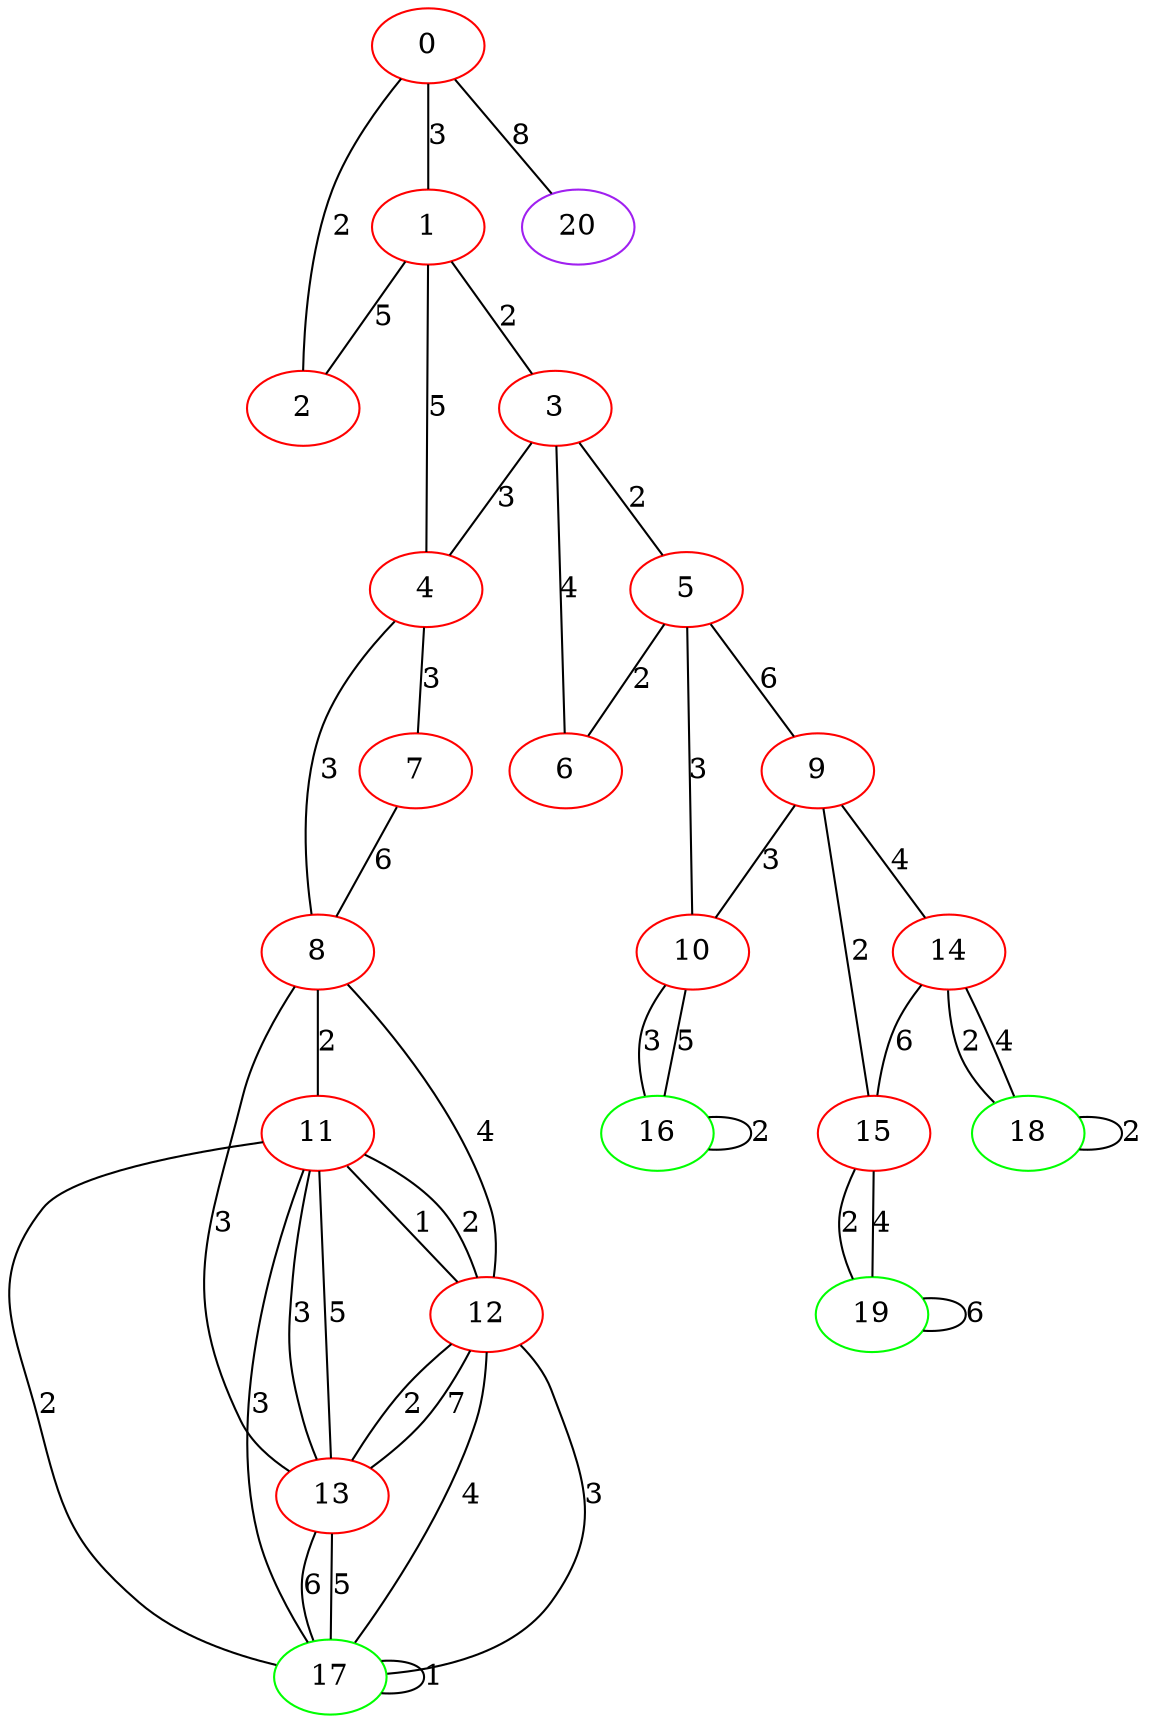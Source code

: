 graph "" {
0 [color=red, weight=1];
1 [color=red, weight=1];
2 [color=red, weight=1];
3 [color=red, weight=1];
4 [color=red, weight=1];
5 [color=red, weight=1];
6 [color=red, weight=1];
7 [color=red, weight=1];
8 [color=red, weight=1];
9 [color=red, weight=1];
10 [color=red, weight=1];
11 [color=red, weight=1];
12 [color=red, weight=1];
13 [color=red, weight=1];
14 [color=red, weight=1];
15 [color=red, weight=1];
16 [color=green, weight=2];
17 [color=green, weight=2];
18 [color=green, weight=2];
19 [color=green, weight=2];
20 [color=purple, weight=4];
0 -- 1  [key=0, label=3];
0 -- 2  [key=0, label=2];
0 -- 20  [key=0, label=8];
1 -- 2  [key=0, label=5];
1 -- 3  [key=0, label=2];
1 -- 4  [key=0, label=5];
3 -- 4  [key=0, label=3];
3 -- 5  [key=0, label=2];
3 -- 6  [key=0, label=4];
4 -- 8  [key=0, label=3];
4 -- 7  [key=0, label=3];
5 -- 9  [key=0, label=6];
5 -- 10  [key=0, label=3];
5 -- 6  [key=0, label=2];
7 -- 8  [key=0, label=6];
8 -- 12  [key=0, label=4];
8 -- 11  [key=0, label=2];
8 -- 13  [key=0, label=3];
9 -- 10  [key=0, label=3];
9 -- 14  [key=0, label=4];
9 -- 15  [key=0, label=2];
10 -- 16  [key=0, label=3];
10 -- 16  [key=1, label=5];
11 -- 17  [key=0, label=2];
11 -- 17  [key=1, label=3];
11 -- 12  [key=0, label=1];
11 -- 12  [key=1, label=2];
11 -- 13  [key=0, label=3];
11 -- 13  [key=1, label=5];
12 -- 17  [key=0, label=3];
12 -- 17  [key=1, label=4];
12 -- 13  [key=0, label=2];
12 -- 13  [key=1, label=7];
13 -- 17  [key=0, label=5];
13 -- 17  [key=1, label=6];
14 -- 18  [key=0, label=4];
14 -- 18  [key=1, label=2];
14 -- 15  [key=0, label=6];
15 -- 19  [key=0, label=2];
15 -- 19  [key=1, label=4];
16 -- 16  [key=0, label=2];
17 -- 17  [key=0, label=1];
18 -- 18  [key=0, label=2];
19 -- 19  [key=0, label=6];
}
